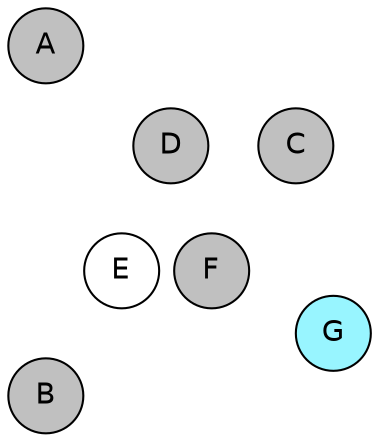 
graph {

layout = circo;
mindist = .1

node [shape = circle, fontname = Helvetica, margin = 0, style = filled]
edge [style=invis]

subgraph 1 {
	E -- F -- F# -- G -- G# -- A -- A# -- B -- C -- C# -- D -- D# -- E
}

C [fillcolor = gray];
C# [fillcolor = white];
D [fillcolor = gray];
D# [fillcolor = white];
E [fillcolor = white];
F [fillcolor = gray];
F# [fillcolor = gray];
G [fillcolor = cadetblue1];
G# [fillcolor = white];
A [fillcolor = gray];
A# [fillcolor = white];
B [fillcolor = gray];
}
